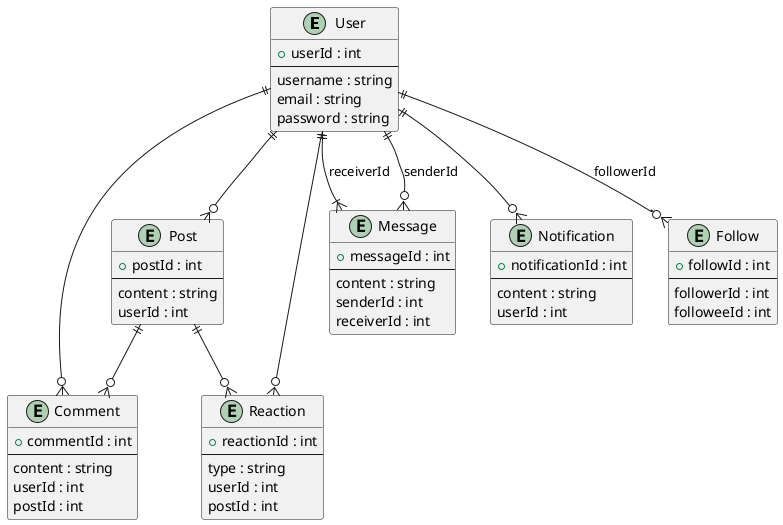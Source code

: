 @startuml entity relationships
entity "User" {
    + userId : int
    --
    username : string
    email : string
    password : string
}

entity "Post" {
    + postId : int
    --
    content : string
    userId : int
}

entity "Comment" {
    + commentId : int
    --
    content : string
    userId : int
    postId : int
}

entity "Reaction" {
    + reactionId : int
    --
    type : string
    userId : int
    postId : int
}

entity "Message" {
    + messageId : int
    --
    content : string
    senderId : int
    receiverId : int
}

entity "Notification" {
    + notificationId : int
    --
    content : string
    userId : int
}

entity "Follow" {
    + followId : int
    --
    followerId : int
    followeeId : int
}

User ||--o{ Post
User ||--o{ Comment
User ||--o{ Reaction
User ||--o{ Message : senderId
User ||--o{ Notification
User ||--o{ Follow : followerId

Post ||--o{ Comment
Post ||--o{ Reaction

Message }|--|| User : receiverId
@enduml